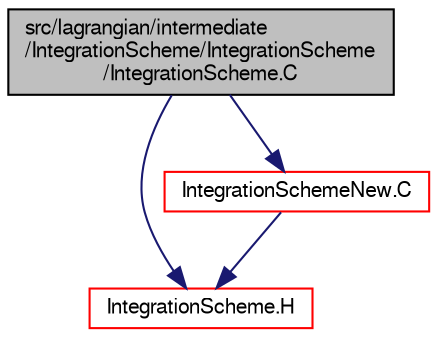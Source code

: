 digraph "src/lagrangian/intermediate/IntegrationScheme/IntegrationScheme/IntegrationScheme.C"
{
  bgcolor="transparent";
  edge [fontname="FreeSans",fontsize="10",labelfontname="FreeSans",labelfontsize="10"];
  node [fontname="FreeSans",fontsize="10",shape=record];
  Node0 [label="src/lagrangian/intermediate\l/IntegrationScheme/IntegrationScheme\l/IntegrationScheme.C",height=0.2,width=0.4,color="black", fillcolor="grey75", style="filled", fontcolor="black"];
  Node0 -> Node1 [color="midnightblue",fontsize="10",style="solid",fontname="FreeSans"];
  Node1 [label="IntegrationScheme.H",height=0.2,width=0.4,color="red",URL="$a05258.html"];
  Node0 -> Node73 [color="midnightblue",fontsize="10",style="solid",fontname="FreeSans"];
  Node73 [label="IntegrationSchemeNew.C",height=0.2,width=0.4,color="red",URL="$a05261.html"];
  Node73 -> Node1 [color="midnightblue",fontsize="10",style="solid",fontname="FreeSans"];
}
